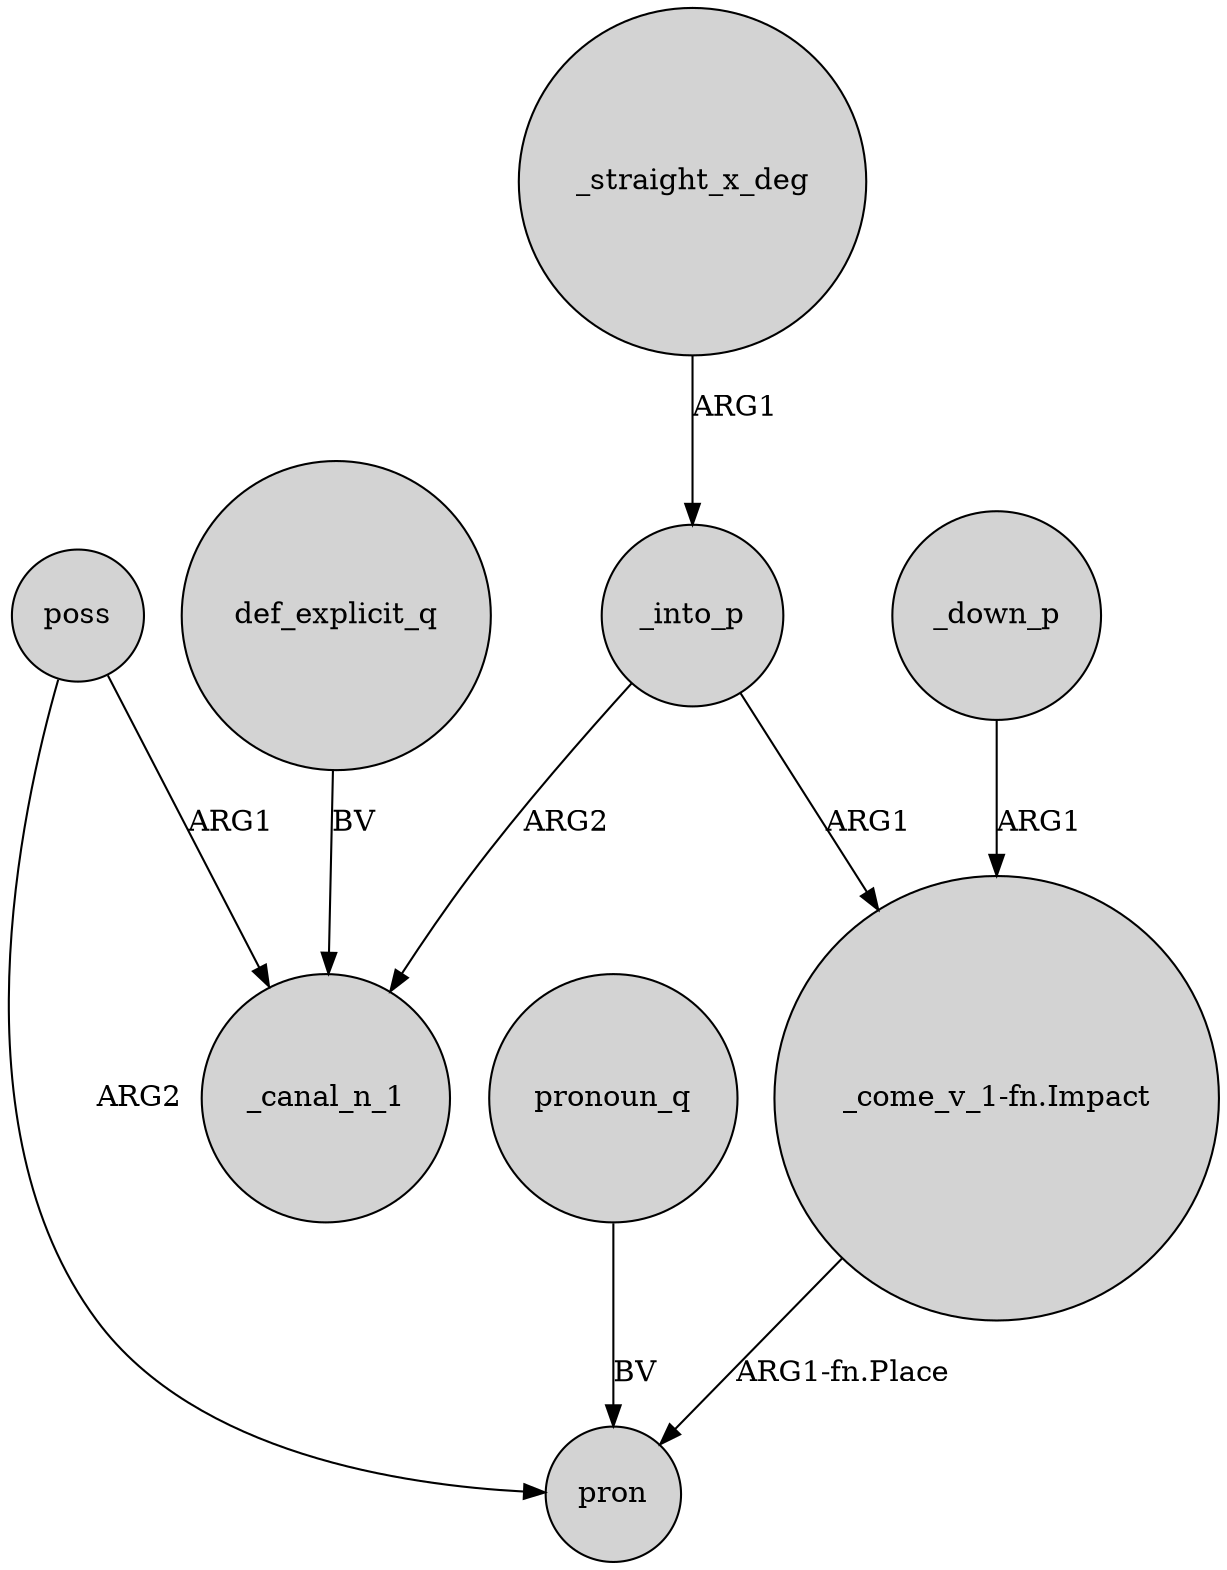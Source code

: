 digraph {
	node [shape=circle style=filled]
	_into_p -> "_come_v_1-fn.Impact" [label=ARG1]
	def_explicit_q -> _canal_n_1 [label=BV]
	_into_p -> _canal_n_1 [label=ARG2]
	poss -> _canal_n_1 [label=ARG1]
	pronoun_q -> pron [label=BV]
	"_come_v_1-fn.Impact" -> pron [label="ARG1-fn.Place"]
	_down_p -> "_come_v_1-fn.Impact" [label=ARG1]
	poss -> pron [label=ARG2]
	_straight_x_deg -> _into_p [label=ARG1]
}
